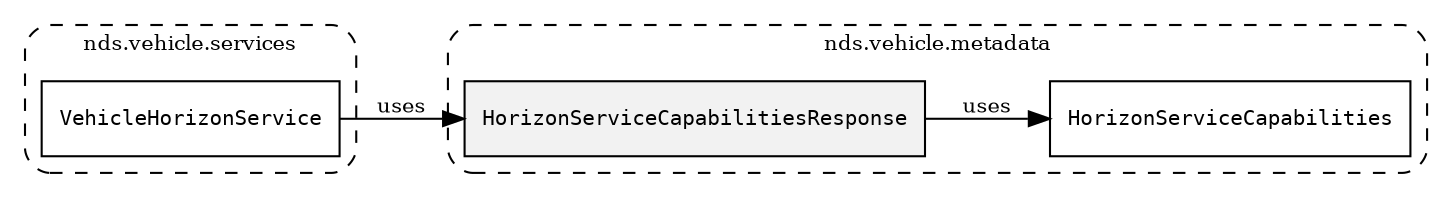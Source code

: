 /**
 * This dot file creates symbol collaboration diagram for HorizonServiceCapabilitiesResponse.
 */
digraph ZSERIO
{
    node [shape=box, fontsize=10];
    rankdir="LR";
    fontsize=10;
    tooltip="HorizonServiceCapabilitiesResponse collaboration diagram";

    subgraph "cluster_nds.vehicle.metadata"
    {
        style="dashed, rounded";
        label="nds.vehicle.metadata";
        tooltip="Package nds.vehicle.metadata";
        href="../../../content/packages/nds.vehicle.metadata.html#Package-nds-vehicle-metadata";
        target="_parent";

        "HorizonServiceCapabilitiesResponse" [style="filled", fillcolor="#0000000D", target="_parent", label=<<font face="monospace"><table align="center" border="0" cellspacing="0" cellpadding="0"><tr><td href="../../../content/packages/nds.vehicle.metadata.html#Structure-HorizonServiceCapabilitiesResponse" title="Structure defined in nds.vehicle.metadata">HorizonServiceCapabilitiesResponse</td></tr></table></font>>];
        "HorizonServiceCapabilities" [target="_parent", label=<<font face="monospace"><table align="center" border="0" cellspacing="0" cellpadding="0"><tr><td href="../../../content/packages/nds.vehicle.metadata.html#Bitmask-HorizonServiceCapabilities" title="Bitmask defined in nds.vehicle.metadata">HorizonServiceCapabilities</td></tr></table></font>>];
    }

    subgraph "cluster_nds.vehicle.services"
    {
        style="dashed, rounded";
        label="nds.vehicle.services";
        tooltip="Package nds.vehicle.services";
        href="../../../content/packages/nds.vehicle.services.html#Package-nds-vehicle-services";
        target="_parent";

        "VehicleHorizonService" [target="_parent", label=<<font face="monospace"><table align="center" border="0" cellspacing="0" cellpadding="0"><tr><td href="../../../content/packages/nds.vehicle.services.html#Service-VehicleHorizonService" title="Service defined in nds.vehicle.services">VehicleHorizonService</td></tr></table></font>>];
    }

    "HorizonServiceCapabilitiesResponse" -> "HorizonServiceCapabilities" [label="uses", fontsize=10];
    "VehicleHorizonService" -> "HorizonServiceCapabilitiesResponse" [label="uses", fontsize=10];
}
